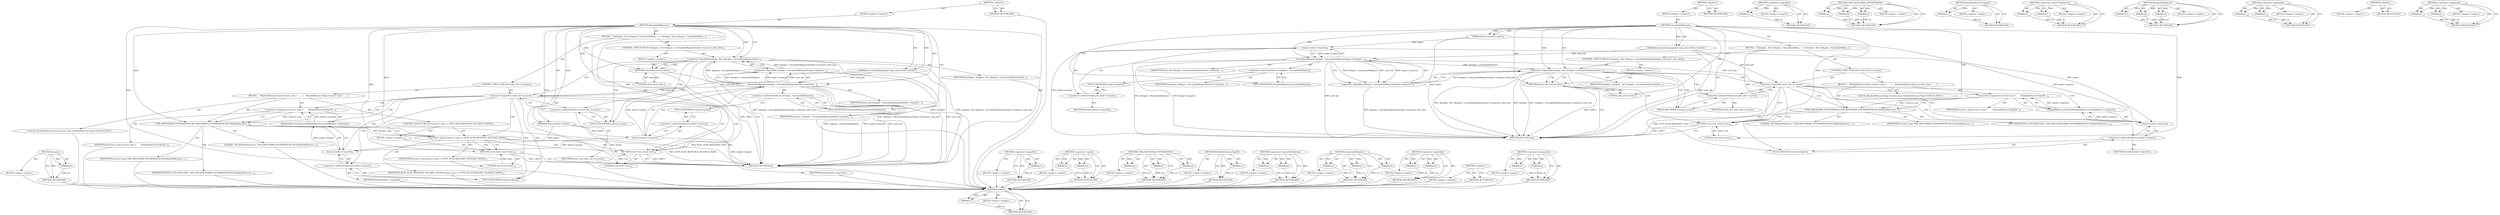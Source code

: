 digraph "&lt;operator&gt;.assignment" {
vulnerable_100 [label=<(METHOD,request)>];
vulnerable_101 [label=<(PARAM,p1)>];
vulnerable_102 [label=<(BLOCK,&lt;empty&gt;,&lt;empty&gt;)>];
vulnerable_103 [label=<(METHOD_RETURN,ANY)>];
vulnerable_6 [label=<(METHOD,&lt;global&gt;)<SUB>1</SUB>>];
vulnerable_7 [label=<(BLOCK,&lt;empty&gt;,&lt;empty&gt;)<SUB>1</SUB>>];
vulnerable_8 [label=<(METHOD,AcceptAuthRequest)<SUB>1</SUB>>];
vulnerable_9 [label=<(PARAM,ResourceLoader* loader)<SUB>2</SUB>>];
vulnerable_10 [label="<(PARAM,net::AuthChallengeInfo* auth_info)<SUB>3</SUB>>"];
vulnerable_11 [label=<(BLOCK,{
  if (delegate_ &amp;&amp; !delegate_-&gt;AcceptAuthRequ...,{
  if (delegate_ &amp;&amp; !delegate_-&gt;AcceptAuthRequ...)<SUB>3</SUB>>];
vulnerable_12 [label=<(CONTROL_STRUCTURE,IF,if (delegate_ &amp;&amp; !delegate_-&gt;AcceptAuthRequest(loader-&gt;request(), auth_info)))<SUB>4</SUB>>];
vulnerable_13 [label=<(&lt;operator&gt;.logicalAnd,delegate_ &amp;&amp; !delegate_-&gt;AcceptAuthRequest(load...)<SUB>4</SUB>>];
vulnerable_14 [label=<(IDENTIFIER,delegate_,delegate_ &amp;&amp; !delegate_-&gt;AcceptAuthRequest(load...)<SUB>4</SUB>>];
vulnerable_15 [label=<(&lt;operator&gt;.logicalNot,!delegate_-&gt;AcceptAuthRequest(loader-&gt;request()...)<SUB>4</SUB>>];
vulnerable_16 [label=<(AcceptAuthRequest,delegate_-&gt;AcceptAuthRequest(loader-&gt;request(),...)<SUB>4</SUB>>];
vulnerable_17 [label=<(&lt;operator&gt;.indirectFieldAccess,delegate_-&gt;AcceptAuthRequest)<SUB>4</SUB>>];
vulnerable_18 [label=<(IDENTIFIER,delegate_,delegate_-&gt;AcceptAuthRequest(loader-&gt;request(),...)<SUB>4</SUB>>];
vulnerable_19 [label=<(FIELD_IDENTIFIER,AcceptAuthRequest,AcceptAuthRequest)<SUB>4</SUB>>];
vulnerable_20 [label=<(request,loader-&gt;request())<SUB>4</SUB>>];
vulnerable_21 [label=<(&lt;operator&gt;.indirectFieldAccess,loader-&gt;request)<SUB>4</SUB>>];
vulnerable_22 [label=<(IDENTIFIER,loader,loader-&gt;request())<SUB>4</SUB>>];
vulnerable_23 [label=<(FIELD_IDENTIFIER,request,request)<SUB>4</SUB>>];
vulnerable_24 [label=<(IDENTIFIER,auth_info,delegate_-&gt;AcceptAuthRequest(loader-&gt;request(),...)<SUB>4</SUB>>];
vulnerable_25 [label=<(BLOCK,&lt;empty&gt;,&lt;empty&gt;)<SUB>5</SUB>>];
vulnerable_26 [label=<(RETURN,return false;,return false;)<SUB>5</SUB>>];
vulnerable_27 [label=<(LITERAL,false,return false;)<SUB>5</SUB>>];
vulnerable_28 [label=<(CONTROL_STRUCTURE,IF,if (!auth_info-&gt;is_proxy))<SUB>7</SUB>>];
vulnerable_29 [label=<(&lt;operator&gt;.logicalNot,!auth_info-&gt;is_proxy)<SUB>7</SUB>>];
vulnerable_30 [label=<(&lt;operator&gt;.indirectFieldAccess,auth_info-&gt;is_proxy)<SUB>7</SUB>>];
vulnerable_31 [label=<(IDENTIFIER,auth_info,!auth_info-&gt;is_proxy)<SUB>7</SUB>>];
vulnerable_32 [label=<(FIELD_IDENTIFIER,is_proxy,is_proxy)<SUB>7</SUB>>];
vulnerable_33 [label=<(BLOCK,{
    HttpAuthResourceType resource_type =
    ...,{
    HttpAuthResourceType resource_type =
    ...)<SUB>7</SUB>>];
vulnerable_34 [label="<(LOCAL,HttpAuthResourceType resource_type: HttpAuthResourceType)<SUB>8</SUB>>"];
vulnerable_35 [label=<(&lt;operator&gt;.assignment,resource_type =
        HttpAuthResourceTypeOf(...)<SUB>8</SUB>>];
vulnerable_36 [label=<(IDENTIFIER,resource_type,resource_type =
        HttpAuthResourceTypeOf(...)<SUB>8</SUB>>];
vulnerable_37 [label=<(HttpAuthResourceTypeOf,HttpAuthResourceTypeOf(loader-&gt;request()))<SUB>9</SUB>>];
vulnerable_38 [label=<(request,loader-&gt;request())<SUB>9</SUB>>];
vulnerable_39 [label=<(&lt;operator&gt;.indirectFieldAccess,loader-&gt;request)<SUB>9</SUB>>];
vulnerable_40 [label=<(IDENTIFIER,loader,loader-&gt;request())<SUB>9</SUB>>];
vulnerable_41 [label=<(FIELD_IDENTIFIER,request,request)<SUB>9</SUB>>];
vulnerable_42 [label=<(UMA_HISTOGRAM_ENUMERATION,UMA_HISTOGRAM_ENUMERATION(&quot;Net.HttpAuthResource...)<SUB>10</SUB>>];
vulnerable_43 [label=<(LITERAL,&quot;Net.HttpAuthResource&quot;,UMA_HISTOGRAM_ENUMERATION(&quot;Net.HttpAuthResource...)<SUB>10</SUB>>];
vulnerable_44 [label=<(IDENTIFIER,resource_type,UMA_HISTOGRAM_ENUMERATION(&quot;Net.HttpAuthResource...)<SUB>11</SUB>>];
vulnerable_45 [label=<(IDENTIFIER,HTTP_AUTH_RESOURCE_LAST,UMA_HISTOGRAM_ENUMERATION(&quot;Net.HttpAuthResource...)<SUB>12</SUB>>];
vulnerable_46 [label=<(CONTROL_STRUCTURE,IF,if (resource_type == HTTP_AUTH_RESOURCE_BLOCKED_CROSS))<SUB>14</SUB>>];
vulnerable_47 [label=<(&lt;operator&gt;.equals,resource_type == HTTP_AUTH_RESOURCE_BLOCKED_CROSS)<SUB>14</SUB>>];
vulnerable_48 [label=<(IDENTIFIER,resource_type,resource_type == HTTP_AUTH_RESOURCE_BLOCKED_CROSS)<SUB>14</SUB>>];
vulnerable_49 [label=<(IDENTIFIER,HTTP_AUTH_RESOURCE_BLOCKED_CROSS,resource_type == HTTP_AUTH_RESOURCE_BLOCKED_CROSS)<SUB>14</SUB>>];
vulnerable_50 [label=<(BLOCK,&lt;empty&gt;,&lt;empty&gt;)<SUB>15</SUB>>];
vulnerable_51 [label=<(RETURN,return false;,return false;)<SUB>15</SUB>>];
vulnerable_52 [label=<(LITERAL,false,return false;)<SUB>15</SUB>>];
vulnerable_53 [label=<(RETURN,return true;,return true;)<SUB>18</SUB>>];
vulnerable_54 [label=<(LITERAL,true,return true;)<SUB>18</SUB>>];
vulnerable_55 [label=<(METHOD_RETURN,bool)<SUB>1</SUB>>];
vulnerable_57 [label=<(METHOD_RETURN,ANY)<SUB>1</SUB>>];
vulnerable_85 [label=<(METHOD,&lt;operator&gt;.logicalNot)>];
vulnerable_86 [label=<(PARAM,p1)>];
vulnerable_87 [label=<(BLOCK,&lt;empty&gt;,&lt;empty&gt;)>];
vulnerable_88 [label=<(METHOD_RETURN,ANY)>];
vulnerable_119 [label=<(METHOD,&lt;operator&gt;.equals)>];
vulnerable_120 [label=<(PARAM,p1)>];
vulnerable_121 [label=<(PARAM,p2)>];
vulnerable_122 [label=<(BLOCK,&lt;empty&gt;,&lt;empty&gt;)>];
vulnerable_123 [label=<(METHOD_RETURN,ANY)>];
vulnerable_113 [label=<(METHOD,UMA_HISTOGRAM_ENUMERATION)>];
vulnerable_114 [label=<(PARAM,p1)>];
vulnerable_115 [label=<(PARAM,p2)>];
vulnerable_116 [label=<(PARAM,p3)>];
vulnerable_117 [label=<(BLOCK,&lt;empty&gt;,&lt;empty&gt;)>];
vulnerable_118 [label=<(METHOD_RETURN,ANY)>];
vulnerable_109 [label=<(METHOD,HttpAuthResourceTypeOf)>];
vulnerable_110 [label=<(PARAM,p1)>];
vulnerable_111 [label=<(BLOCK,&lt;empty&gt;,&lt;empty&gt;)>];
vulnerable_112 [label=<(METHOD_RETURN,ANY)>];
vulnerable_95 [label=<(METHOD,&lt;operator&gt;.indirectFieldAccess)>];
vulnerable_96 [label=<(PARAM,p1)>];
vulnerable_97 [label=<(PARAM,p2)>];
vulnerable_98 [label=<(BLOCK,&lt;empty&gt;,&lt;empty&gt;)>];
vulnerable_99 [label=<(METHOD_RETURN,ANY)>];
vulnerable_89 [label=<(METHOD,AcceptAuthRequest)>];
vulnerable_90 [label=<(PARAM,p1)>];
vulnerable_91 [label=<(PARAM,p2)>];
vulnerable_92 [label=<(PARAM,p3)>];
vulnerable_93 [label=<(BLOCK,&lt;empty&gt;,&lt;empty&gt;)>];
vulnerable_94 [label=<(METHOD_RETURN,ANY)>];
vulnerable_80 [label=<(METHOD,&lt;operator&gt;.logicalAnd)>];
vulnerable_81 [label=<(PARAM,p1)>];
vulnerable_82 [label=<(PARAM,p2)>];
vulnerable_83 [label=<(BLOCK,&lt;empty&gt;,&lt;empty&gt;)>];
vulnerable_84 [label=<(METHOD_RETURN,ANY)>];
vulnerable_74 [label=<(METHOD,&lt;global&gt;)<SUB>1</SUB>>];
vulnerable_75 [label=<(BLOCK,&lt;empty&gt;,&lt;empty&gt;)>];
vulnerable_76 [label=<(METHOD_RETURN,ANY)>];
vulnerable_104 [label=<(METHOD,&lt;operator&gt;.assignment)>];
vulnerable_105 [label=<(PARAM,p1)>];
vulnerable_106 [label=<(PARAM,p2)>];
vulnerable_107 [label=<(BLOCK,&lt;empty&gt;,&lt;empty&gt;)>];
vulnerable_108 [label=<(METHOD_RETURN,ANY)>];
fixed_93 [label=<(METHOD,request)>];
fixed_94 [label=<(PARAM,p1)>];
fixed_95 [label=<(BLOCK,&lt;empty&gt;,&lt;empty&gt;)>];
fixed_96 [label=<(METHOD_RETURN,ANY)>];
fixed_6 [label=<(METHOD,&lt;global&gt;)<SUB>1</SUB>>];
fixed_7 [label=<(BLOCK,&lt;empty&gt;,&lt;empty&gt;)<SUB>1</SUB>>];
fixed_8 [label=<(METHOD,AcceptAuthRequest)<SUB>1</SUB>>];
fixed_9 [label=<(PARAM,ResourceLoader* loader)<SUB>2</SUB>>];
fixed_10 [label="<(PARAM,net::AuthChallengeInfo* auth_info)<SUB>3</SUB>>"];
fixed_11 [label=<(BLOCK,{
  if (delegate_ &amp;&amp; !delegate_-&gt;AcceptAuthRequ...,{
  if (delegate_ &amp;&amp; !delegate_-&gt;AcceptAuthRequ...)<SUB>3</SUB>>];
fixed_12 [label=<(CONTROL_STRUCTURE,IF,if (delegate_ &amp;&amp; !delegate_-&gt;AcceptAuthRequest(loader-&gt;request(), auth_info)))<SUB>4</SUB>>];
fixed_13 [label=<(&lt;operator&gt;.logicalAnd,delegate_ &amp;&amp; !delegate_-&gt;AcceptAuthRequest(load...)<SUB>4</SUB>>];
fixed_14 [label=<(IDENTIFIER,delegate_,delegate_ &amp;&amp; !delegate_-&gt;AcceptAuthRequest(load...)<SUB>4</SUB>>];
fixed_15 [label=<(&lt;operator&gt;.logicalNot,!delegate_-&gt;AcceptAuthRequest(loader-&gt;request()...)<SUB>4</SUB>>];
fixed_16 [label=<(AcceptAuthRequest,delegate_-&gt;AcceptAuthRequest(loader-&gt;request(),...)<SUB>4</SUB>>];
fixed_17 [label=<(&lt;operator&gt;.indirectFieldAccess,delegate_-&gt;AcceptAuthRequest)<SUB>4</SUB>>];
fixed_18 [label=<(IDENTIFIER,delegate_,delegate_-&gt;AcceptAuthRequest(loader-&gt;request(),...)<SUB>4</SUB>>];
fixed_19 [label=<(FIELD_IDENTIFIER,AcceptAuthRequest,AcceptAuthRequest)<SUB>4</SUB>>];
fixed_20 [label=<(request,loader-&gt;request())<SUB>4</SUB>>];
fixed_21 [label=<(&lt;operator&gt;.indirectFieldAccess,loader-&gt;request)<SUB>4</SUB>>];
fixed_22 [label=<(IDENTIFIER,loader,loader-&gt;request())<SUB>4</SUB>>];
fixed_23 [label=<(FIELD_IDENTIFIER,request,request)<SUB>4</SUB>>];
fixed_24 [label=<(IDENTIFIER,auth_info,delegate_-&gt;AcceptAuthRequest(loader-&gt;request(),...)<SUB>4</SUB>>];
fixed_25 [label=<(BLOCK,&lt;empty&gt;,&lt;empty&gt;)<SUB>5</SUB>>];
fixed_26 [label=<(RETURN,return false;,return false;)<SUB>5</SUB>>];
fixed_27 [label=<(LITERAL,false,return false;)<SUB>5</SUB>>];
fixed_28 [label=<(CONTROL_STRUCTURE,IF,if (!auth_info-&gt;is_proxy))<SUB>7</SUB>>];
fixed_29 [label=<(&lt;operator&gt;.logicalNot,!auth_info-&gt;is_proxy)<SUB>7</SUB>>];
fixed_30 [label=<(&lt;operator&gt;.indirectFieldAccess,auth_info-&gt;is_proxy)<SUB>7</SUB>>];
fixed_31 [label=<(IDENTIFIER,auth_info,!auth_info-&gt;is_proxy)<SUB>7</SUB>>];
fixed_32 [label=<(FIELD_IDENTIFIER,is_proxy,is_proxy)<SUB>7</SUB>>];
fixed_33 [label=<(BLOCK,{
    HttpAuthResourceType resource_type =
    ...,{
    HttpAuthResourceType resource_type =
    ...)<SUB>7</SUB>>];
fixed_34 [label="<(LOCAL,HttpAuthResourceType resource_type: HttpAuthResourceType)<SUB>8</SUB>>"];
fixed_35 [label=<(&lt;operator&gt;.assignment,resource_type =
        HttpAuthResourceTypeOf(...)<SUB>8</SUB>>];
fixed_36 [label=<(IDENTIFIER,resource_type,resource_type =
        HttpAuthResourceTypeOf(...)<SUB>8</SUB>>];
fixed_37 [label=<(HttpAuthResourceTypeOf,HttpAuthResourceTypeOf(loader-&gt;request()))<SUB>9</SUB>>];
fixed_38 [label=<(request,loader-&gt;request())<SUB>9</SUB>>];
fixed_39 [label=<(&lt;operator&gt;.indirectFieldAccess,loader-&gt;request)<SUB>9</SUB>>];
fixed_40 [label=<(IDENTIFIER,loader,loader-&gt;request())<SUB>9</SUB>>];
fixed_41 [label=<(FIELD_IDENTIFIER,request,request)<SUB>9</SUB>>];
fixed_42 [label=<(UMA_HISTOGRAM_ENUMERATION,UMA_HISTOGRAM_ENUMERATION(&quot;Net.HttpAuthResource...)<SUB>10</SUB>>];
fixed_43 [label=<(LITERAL,&quot;Net.HttpAuthResource&quot;,UMA_HISTOGRAM_ENUMERATION(&quot;Net.HttpAuthResource...)<SUB>10</SUB>>];
fixed_44 [label=<(IDENTIFIER,resource_type,UMA_HISTOGRAM_ENUMERATION(&quot;Net.HttpAuthResource...)<SUB>11</SUB>>];
fixed_45 [label=<(IDENTIFIER,HTTP_AUTH_RESOURCE_LAST,UMA_HISTOGRAM_ENUMERATION(&quot;Net.HttpAuthResource...)<SUB>12</SUB>>];
fixed_46 [label=<(RETURN,return true;,return true;)<SUB>19</SUB>>];
fixed_47 [label=<(LITERAL,true,return true;)<SUB>19</SUB>>];
fixed_48 [label=<(METHOD_RETURN,bool)<SUB>1</SUB>>];
fixed_50 [label=<(METHOD_RETURN,ANY)<SUB>1</SUB>>];
fixed_78 [label=<(METHOD,&lt;operator&gt;.logicalNot)>];
fixed_79 [label=<(PARAM,p1)>];
fixed_80 [label=<(BLOCK,&lt;empty&gt;,&lt;empty&gt;)>];
fixed_81 [label=<(METHOD_RETURN,ANY)>];
fixed_106 [label=<(METHOD,UMA_HISTOGRAM_ENUMERATION)>];
fixed_107 [label=<(PARAM,p1)>];
fixed_108 [label=<(PARAM,p2)>];
fixed_109 [label=<(PARAM,p3)>];
fixed_110 [label=<(BLOCK,&lt;empty&gt;,&lt;empty&gt;)>];
fixed_111 [label=<(METHOD_RETURN,ANY)>];
fixed_102 [label=<(METHOD,HttpAuthResourceTypeOf)>];
fixed_103 [label=<(PARAM,p1)>];
fixed_104 [label=<(BLOCK,&lt;empty&gt;,&lt;empty&gt;)>];
fixed_105 [label=<(METHOD_RETURN,ANY)>];
fixed_88 [label=<(METHOD,&lt;operator&gt;.indirectFieldAccess)>];
fixed_89 [label=<(PARAM,p1)>];
fixed_90 [label=<(PARAM,p2)>];
fixed_91 [label=<(BLOCK,&lt;empty&gt;,&lt;empty&gt;)>];
fixed_92 [label=<(METHOD_RETURN,ANY)>];
fixed_82 [label=<(METHOD,AcceptAuthRequest)>];
fixed_83 [label=<(PARAM,p1)>];
fixed_84 [label=<(PARAM,p2)>];
fixed_85 [label=<(PARAM,p3)>];
fixed_86 [label=<(BLOCK,&lt;empty&gt;,&lt;empty&gt;)>];
fixed_87 [label=<(METHOD_RETURN,ANY)>];
fixed_73 [label=<(METHOD,&lt;operator&gt;.logicalAnd)>];
fixed_74 [label=<(PARAM,p1)>];
fixed_75 [label=<(PARAM,p2)>];
fixed_76 [label=<(BLOCK,&lt;empty&gt;,&lt;empty&gt;)>];
fixed_77 [label=<(METHOD_RETURN,ANY)>];
fixed_67 [label=<(METHOD,&lt;global&gt;)<SUB>1</SUB>>];
fixed_68 [label=<(BLOCK,&lt;empty&gt;,&lt;empty&gt;)>];
fixed_69 [label=<(METHOD_RETURN,ANY)>];
fixed_97 [label=<(METHOD,&lt;operator&gt;.assignment)>];
fixed_98 [label=<(PARAM,p1)>];
fixed_99 [label=<(PARAM,p2)>];
fixed_100 [label=<(BLOCK,&lt;empty&gt;,&lt;empty&gt;)>];
fixed_101 [label=<(METHOD_RETURN,ANY)>];
vulnerable_100 -> vulnerable_101  [key=0, label="AST: "];
vulnerable_100 -> vulnerable_101  [key=1, label="DDG: "];
vulnerable_100 -> vulnerable_102  [key=0, label="AST: "];
vulnerable_100 -> vulnerable_103  [key=0, label="AST: "];
vulnerable_100 -> vulnerable_103  [key=1, label="CFG: "];
vulnerable_101 -> vulnerable_103  [key=0, label="DDG: p1"];
vulnerable_102 -> fixed_93  [key=0];
vulnerable_103 -> fixed_93  [key=0];
vulnerable_6 -> vulnerable_7  [key=0, label="AST: "];
vulnerable_6 -> vulnerable_57  [key=0, label="AST: "];
vulnerable_6 -> vulnerable_57  [key=1, label="CFG: "];
vulnerable_7 -> vulnerable_8  [key=0, label="AST: "];
vulnerable_8 -> vulnerable_9  [key=0, label="AST: "];
vulnerable_8 -> vulnerable_9  [key=1, label="DDG: "];
vulnerable_8 -> vulnerable_10  [key=0, label="AST: "];
vulnerable_8 -> vulnerable_10  [key=1, label="DDG: "];
vulnerable_8 -> vulnerable_11  [key=0, label="AST: "];
vulnerable_8 -> vulnerable_55  [key=0, label="AST: "];
vulnerable_8 -> vulnerable_13  [key=0, label="CFG: "];
vulnerable_8 -> vulnerable_13  [key=1, label="DDG: "];
vulnerable_8 -> vulnerable_19  [key=0, label="CFG: "];
vulnerable_8 -> vulnerable_53  [key=0, label="DDG: "];
vulnerable_8 -> vulnerable_54  [key=0, label="DDG: "];
vulnerable_8 -> vulnerable_26  [key=0, label="DDG: "];
vulnerable_8 -> vulnerable_27  [key=0, label="DDG: "];
vulnerable_8 -> vulnerable_42  [key=0, label="DDG: "];
vulnerable_8 -> vulnerable_16  [key=0, label="DDG: "];
vulnerable_8 -> vulnerable_47  [key=0, label="DDG: "];
vulnerable_8 -> vulnerable_51  [key=0, label="DDG: "];
vulnerable_8 -> vulnerable_52  [key=0, label="DDG: "];
vulnerable_9 -> vulnerable_55  [key=0, label="DDG: loader"];
vulnerable_9 -> vulnerable_20  [key=0, label="DDG: loader"];
vulnerable_9 -> vulnerable_38  [key=0, label="DDG: loader"];
vulnerable_10 -> vulnerable_55  [key=0, label="DDG: auth_info"];
vulnerable_10 -> vulnerable_29  [key=0, label="DDG: auth_info"];
vulnerable_10 -> vulnerable_16  [key=0, label="DDG: auth_info"];
vulnerable_11 -> vulnerable_12  [key=0, label="AST: "];
vulnerable_11 -> vulnerable_28  [key=0, label="AST: "];
vulnerable_11 -> vulnerable_53  [key=0, label="AST: "];
vulnerable_12 -> vulnerable_13  [key=0, label="AST: "];
vulnerable_12 -> vulnerable_25  [key=0, label="AST: "];
vulnerable_13 -> vulnerable_14  [key=0, label="AST: "];
vulnerable_13 -> vulnerable_15  [key=0, label="AST: "];
vulnerable_13 -> vulnerable_26  [key=0, label="CFG: "];
vulnerable_13 -> vulnerable_26  [key=1, label="CDG: "];
vulnerable_13 -> vulnerable_32  [key=0, label="CFG: "];
vulnerable_13 -> vulnerable_32  [key=1, label="CDG: "];
vulnerable_13 -> vulnerable_55  [key=0, label="DDG: delegate_"];
vulnerable_13 -> vulnerable_55  [key=1, label="DDG: !delegate_-&gt;AcceptAuthRequest(loader-&gt;request(), auth_info)"];
vulnerable_13 -> vulnerable_55  [key=2, label="DDG: delegate_ &amp;&amp; !delegate_-&gt;AcceptAuthRequest(loader-&gt;request(), auth_info)"];
vulnerable_13 -> vulnerable_30  [key=0, label="CDG: "];
vulnerable_13 -> vulnerable_29  [key=0, label="CDG: "];
vulnerable_14 -> fixed_93  [key=0];
vulnerable_15 -> vulnerable_16  [key=0, label="AST: "];
vulnerable_15 -> vulnerable_13  [key=0, label="CFG: "];
vulnerable_15 -> vulnerable_13  [key=1, label="DDG: delegate_-&gt;AcceptAuthRequest(loader-&gt;request(), auth_info)"];
vulnerable_15 -> vulnerable_55  [key=0, label="DDG: delegate_-&gt;AcceptAuthRequest(loader-&gt;request(), auth_info)"];
vulnerable_16 -> vulnerable_17  [key=0, label="AST: "];
vulnerable_16 -> vulnerable_20  [key=0, label="AST: "];
vulnerable_16 -> vulnerable_24  [key=0, label="AST: "];
vulnerable_16 -> vulnerable_15  [key=0, label="CFG: "];
vulnerable_16 -> vulnerable_15  [key=1, label="DDG: delegate_-&gt;AcceptAuthRequest"];
vulnerable_16 -> vulnerable_15  [key=2, label="DDG: loader-&gt;request()"];
vulnerable_16 -> vulnerable_15  [key=3, label="DDG: auth_info"];
vulnerable_16 -> vulnerable_55  [key=0, label="DDG: delegate_-&gt;AcceptAuthRequest"];
vulnerable_16 -> vulnerable_55  [key=1, label="DDG: loader-&gt;request()"];
vulnerable_16 -> vulnerable_55  [key=2, label="DDG: auth_info"];
vulnerable_16 -> vulnerable_13  [key=0, label="DDG: delegate_-&gt;AcceptAuthRequest"];
vulnerable_16 -> vulnerable_29  [key=0, label="DDG: auth_info"];
vulnerable_17 -> vulnerable_18  [key=0, label="AST: "];
vulnerable_17 -> vulnerable_19  [key=0, label="AST: "];
vulnerable_17 -> vulnerable_23  [key=0, label="CFG: "];
vulnerable_18 -> fixed_93  [key=0];
vulnerable_19 -> vulnerable_17  [key=0, label="CFG: "];
vulnerable_20 -> vulnerable_21  [key=0, label="AST: "];
vulnerable_20 -> vulnerable_16  [key=0, label="CFG: "];
vulnerable_20 -> vulnerable_16  [key=1, label="DDG: loader-&gt;request"];
vulnerable_20 -> vulnerable_55  [key=0, label="DDG: loader-&gt;request"];
vulnerable_20 -> vulnerable_38  [key=0, label="DDG: loader-&gt;request"];
vulnerable_21 -> vulnerable_22  [key=0, label="AST: "];
vulnerable_21 -> vulnerable_23  [key=0, label="AST: "];
vulnerable_21 -> vulnerable_20  [key=0, label="CFG: "];
vulnerable_22 -> fixed_93  [key=0];
vulnerable_23 -> vulnerable_21  [key=0, label="CFG: "];
vulnerable_24 -> fixed_93  [key=0];
vulnerable_25 -> vulnerable_26  [key=0, label="AST: "];
vulnerable_26 -> vulnerable_27  [key=0, label="AST: "];
vulnerable_26 -> vulnerable_55  [key=0, label="CFG: "];
vulnerable_26 -> vulnerable_55  [key=1, label="DDG: &lt;RET&gt;"];
vulnerable_27 -> vulnerable_26  [key=0, label="DDG: false"];
vulnerable_28 -> vulnerable_29  [key=0, label="AST: "];
vulnerable_28 -> vulnerable_33  [key=0, label="AST: "];
vulnerable_29 -> vulnerable_30  [key=0, label="AST: "];
vulnerable_29 -> vulnerable_41  [key=0, label="CFG: "];
vulnerable_29 -> vulnerable_41  [key=1, label="CDG: "];
vulnerable_29 -> vulnerable_53  [key=0, label="CFG: "];
vulnerable_29 -> vulnerable_53  [key=1, label="CDG: "];
vulnerable_29 -> vulnerable_47  [key=0, label="CDG: "];
vulnerable_29 -> vulnerable_42  [key=0, label="CDG: "];
vulnerable_29 -> vulnerable_37  [key=0, label="CDG: "];
vulnerable_29 -> vulnerable_38  [key=0, label="CDG: "];
vulnerable_29 -> vulnerable_35  [key=0, label="CDG: "];
vulnerable_29 -> vulnerable_39  [key=0, label="CDG: "];
vulnerable_30 -> vulnerable_31  [key=0, label="AST: "];
vulnerable_30 -> vulnerable_32  [key=0, label="AST: "];
vulnerable_30 -> vulnerable_29  [key=0, label="CFG: "];
vulnerable_31 -> fixed_93  [key=0];
vulnerable_32 -> vulnerable_30  [key=0, label="CFG: "];
vulnerable_33 -> vulnerable_34  [key=0, label="AST: "];
vulnerable_33 -> vulnerable_35  [key=0, label="AST: "];
vulnerable_33 -> vulnerable_42  [key=0, label="AST: "];
vulnerable_33 -> vulnerable_46  [key=0, label="AST: "];
vulnerable_34 -> fixed_93  [key=0];
vulnerable_35 -> vulnerable_36  [key=0, label="AST: "];
vulnerable_35 -> vulnerable_37  [key=0, label="AST: "];
vulnerable_35 -> vulnerable_42  [key=0, label="CFG: "];
vulnerable_35 -> vulnerable_42  [key=1, label="DDG: resource_type"];
vulnerable_36 -> fixed_93  [key=0];
vulnerable_37 -> vulnerable_38  [key=0, label="AST: "];
vulnerable_37 -> vulnerable_35  [key=0, label="CFG: "];
vulnerable_37 -> vulnerable_35  [key=1, label="DDG: loader-&gt;request()"];
vulnerable_38 -> vulnerable_39  [key=0, label="AST: "];
vulnerable_38 -> vulnerable_37  [key=0, label="CFG: "];
vulnerable_38 -> vulnerable_37  [key=1, label="DDG: loader-&gt;request"];
vulnerable_39 -> vulnerable_40  [key=0, label="AST: "];
vulnerable_39 -> vulnerable_41  [key=0, label="AST: "];
vulnerable_39 -> vulnerable_38  [key=0, label="CFG: "];
vulnerable_40 -> fixed_93  [key=0];
vulnerable_41 -> vulnerable_39  [key=0, label="CFG: "];
vulnerable_42 -> vulnerable_43  [key=0, label="AST: "];
vulnerable_42 -> vulnerable_44  [key=0, label="AST: "];
vulnerable_42 -> vulnerable_45  [key=0, label="AST: "];
vulnerable_42 -> vulnerable_47  [key=0, label="CFG: "];
vulnerable_42 -> vulnerable_47  [key=1, label="DDG: resource_type"];
vulnerable_42 -> vulnerable_55  [key=0, label="DDG: HTTP_AUTH_RESOURCE_LAST"];
vulnerable_43 -> fixed_93  [key=0];
vulnerable_44 -> fixed_93  [key=0];
vulnerable_45 -> fixed_93  [key=0];
vulnerable_46 -> vulnerable_47  [key=0, label="AST: "];
vulnerable_46 -> vulnerable_50  [key=0, label="AST: "];
vulnerable_47 -> vulnerable_48  [key=0, label="AST: "];
vulnerable_47 -> vulnerable_49  [key=0, label="AST: "];
vulnerable_47 -> vulnerable_51  [key=0, label="CFG: "];
vulnerable_47 -> vulnerable_51  [key=1, label="CDG: "];
vulnerable_47 -> vulnerable_53  [key=0, label="CFG: "];
vulnerable_47 -> vulnerable_53  [key=1, label="CDG: "];
vulnerable_47 -> vulnerable_55  [key=0, label="DDG: HTTP_AUTH_RESOURCE_BLOCKED_CROSS"];
vulnerable_48 -> fixed_93  [key=0];
vulnerable_49 -> fixed_93  [key=0];
vulnerable_50 -> vulnerable_51  [key=0, label="AST: "];
vulnerable_51 -> vulnerable_52  [key=0, label="AST: "];
vulnerable_51 -> vulnerable_55  [key=0, label="CFG: "];
vulnerable_51 -> vulnerable_55  [key=1, label="DDG: &lt;RET&gt;"];
vulnerable_52 -> vulnerable_51  [key=0, label="DDG: false"];
vulnerable_53 -> vulnerable_54  [key=0, label="AST: "];
vulnerable_53 -> vulnerable_55  [key=0, label="CFG: "];
vulnerable_53 -> vulnerable_55  [key=1, label="DDG: &lt;RET&gt;"];
vulnerable_54 -> vulnerable_53  [key=0, label="DDG: true"];
vulnerable_55 -> fixed_93  [key=0];
vulnerable_57 -> fixed_93  [key=0];
vulnerable_85 -> vulnerable_86  [key=0, label="AST: "];
vulnerable_85 -> vulnerable_86  [key=1, label="DDG: "];
vulnerable_85 -> vulnerable_87  [key=0, label="AST: "];
vulnerable_85 -> vulnerable_88  [key=0, label="AST: "];
vulnerable_85 -> vulnerable_88  [key=1, label="CFG: "];
vulnerable_86 -> vulnerable_88  [key=0, label="DDG: p1"];
vulnerable_87 -> fixed_93  [key=0];
vulnerable_88 -> fixed_93  [key=0];
vulnerable_119 -> vulnerable_120  [key=0, label="AST: "];
vulnerable_119 -> vulnerable_120  [key=1, label="DDG: "];
vulnerable_119 -> vulnerable_122  [key=0, label="AST: "];
vulnerable_119 -> vulnerable_121  [key=0, label="AST: "];
vulnerable_119 -> vulnerable_121  [key=1, label="DDG: "];
vulnerable_119 -> vulnerable_123  [key=0, label="AST: "];
vulnerable_119 -> vulnerable_123  [key=1, label="CFG: "];
vulnerable_120 -> vulnerable_123  [key=0, label="DDG: p1"];
vulnerable_121 -> vulnerable_123  [key=0, label="DDG: p2"];
vulnerable_122 -> fixed_93  [key=0];
vulnerable_123 -> fixed_93  [key=0];
vulnerable_113 -> vulnerable_114  [key=0, label="AST: "];
vulnerable_113 -> vulnerable_114  [key=1, label="DDG: "];
vulnerable_113 -> vulnerable_117  [key=0, label="AST: "];
vulnerable_113 -> vulnerable_115  [key=0, label="AST: "];
vulnerable_113 -> vulnerable_115  [key=1, label="DDG: "];
vulnerable_113 -> vulnerable_118  [key=0, label="AST: "];
vulnerable_113 -> vulnerable_118  [key=1, label="CFG: "];
vulnerable_113 -> vulnerable_116  [key=0, label="AST: "];
vulnerable_113 -> vulnerable_116  [key=1, label="DDG: "];
vulnerable_114 -> vulnerable_118  [key=0, label="DDG: p1"];
vulnerable_115 -> vulnerable_118  [key=0, label="DDG: p2"];
vulnerable_116 -> vulnerable_118  [key=0, label="DDG: p3"];
vulnerable_117 -> fixed_93  [key=0];
vulnerable_118 -> fixed_93  [key=0];
vulnerable_109 -> vulnerable_110  [key=0, label="AST: "];
vulnerable_109 -> vulnerable_110  [key=1, label="DDG: "];
vulnerable_109 -> vulnerable_111  [key=0, label="AST: "];
vulnerable_109 -> vulnerable_112  [key=0, label="AST: "];
vulnerable_109 -> vulnerable_112  [key=1, label="CFG: "];
vulnerable_110 -> vulnerable_112  [key=0, label="DDG: p1"];
vulnerable_111 -> fixed_93  [key=0];
vulnerable_112 -> fixed_93  [key=0];
vulnerable_95 -> vulnerable_96  [key=0, label="AST: "];
vulnerable_95 -> vulnerable_96  [key=1, label="DDG: "];
vulnerable_95 -> vulnerable_98  [key=0, label="AST: "];
vulnerable_95 -> vulnerable_97  [key=0, label="AST: "];
vulnerable_95 -> vulnerable_97  [key=1, label="DDG: "];
vulnerable_95 -> vulnerable_99  [key=0, label="AST: "];
vulnerable_95 -> vulnerable_99  [key=1, label="CFG: "];
vulnerable_96 -> vulnerable_99  [key=0, label="DDG: p1"];
vulnerable_97 -> vulnerable_99  [key=0, label="DDG: p2"];
vulnerable_98 -> fixed_93  [key=0];
vulnerable_99 -> fixed_93  [key=0];
vulnerable_89 -> vulnerable_90  [key=0, label="AST: "];
vulnerable_89 -> vulnerable_90  [key=1, label="DDG: "];
vulnerable_89 -> vulnerable_93  [key=0, label="AST: "];
vulnerable_89 -> vulnerable_91  [key=0, label="AST: "];
vulnerable_89 -> vulnerable_91  [key=1, label="DDG: "];
vulnerable_89 -> vulnerable_94  [key=0, label="AST: "];
vulnerable_89 -> vulnerable_94  [key=1, label="CFG: "];
vulnerable_89 -> vulnerable_92  [key=0, label="AST: "];
vulnerable_89 -> vulnerable_92  [key=1, label="DDG: "];
vulnerable_90 -> vulnerable_94  [key=0, label="DDG: p1"];
vulnerable_91 -> vulnerable_94  [key=0, label="DDG: p2"];
vulnerable_92 -> vulnerable_94  [key=0, label="DDG: p3"];
vulnerable_93 -> fixed_93  [key=0];
vulnerable_94 -> fixed_93  [key=0];
vulnerable_80 -> vulnerable_81  [key=0, label="AST: "];
vulnerable_80 -> vulnerable_81  [key=1, label="DDG: "];
vulnerable_80 -> vulnerable_83  [key=0, label="AST: "];
vulnerable_80 -> vulnerable_82  [key=0, label="AST: "];
vulnerable_80 -> vulnerable_82  [key=1, label="DDG: "];
vulnerable_80 -> vulnerable_84  [key=0, label="AST: "];
vulnerable_80 -> vulnerable_84  [key=1, label="CFG: "];
vulnerable_81 -> vulnerable_84  [key=0, label="DDG: p1"];
vulnerable_82 -> vulnerable_84  [key=0, label="DDG: p2"];
vulnerable_83 -> fixed_93  [key=0];
vulnerable_84 -> fixed_93  [key=0];
vulnerable_74 -> vulnerable_75  [key=0, label="AST: "];
vulnerable_74 -> vulnerable_76  [key=0, label="AST: "];
vulnerable_74 -> vulnerable_76  [key=1, label="CFG: "];
vulnerable_75 -> fixed_93  [key=0];
vulnerable_76 -> fixed_93  [key=0];
vulnerable_104 -> vulnerable_105  [key=0, label="AST: "];
vulnerable_104 -> vulnerable_105  [key=1, label="DDG: "];
vulnerable_104 -> vulnerable_107  [key=0, label="AST: "];
vulnerable_104 -> vulnerable_106  [key=0, label="AST: "];
vulnerable_104 -> vulnerable_106  [key=1, label="DDG: "];
vulnerable_104 -> vulnerable_108  [key=0, label="AST: "];
vulnerable_104 -> vulnerable_108  [key=1, label="CFG: "];
vulnerable_105 -> vulnerable_108  [key=0, label="DDG: p1"];
vulnerable_106 -> vulnerable_108  [key=0, label="DDG: p2"];
vulnerable_107 -> fixed_93  [key=0];
vulnerable_108 -> fixed_93  [key=0];
fixed_93 -> fixed_94  [key=0, label="AST: "];
fixed_93 -> fixed_94  [key=1, label="DDG: "];
fixed_93 -> fixed_95  [key=0, label="AST: "];
fixed_93 -> fixed_96  [key=0, label="AST: "];
fixed_93 -> fixed_96  [key=1, label="CFG: "];
fixed_94 -> fixed_96  [key=0, label="DDG: p1"];
fixed_6 -> fixed_7  [key=0, label="AST: "];
fixed_6 -> fixed_50  [key=0, label="AST: "];
fixed_6 -> fixed_50  [key=1, label="CFG: "];
fixed_7 -> fixed_8  [key=0, label="AST: "];
fixed_8 -> fixed_9  [key=0, label="AST: "];
fixed_8 -> fixed_9  [key=1, label="DDG: "];
fixed_8 -> fixed_10  [key=0, label="AST: "];
fixed_8 -> fixed_10  [key=1, label="DDG: "];
fixed_8 -> fixed_11  [key=0, label="AST: "];
fixed_8 -> fixed_48  [key=0, label="AST: "];
fixed_8 -> fixed_13  [key=0, label="CFG: "];
fixed_8 -> fixed_13  [key=1, label="DDG: "];
fixed_8 -> fixed_19  [key=0, label="CFG: "];
fixed_8 -> fixed_46  [key=0, label="DDG: "];
fixed_8 -> fixed_47  [key=0, label="DDG: "];
fixed_8 -> fixed_26  [key=0, label="DDG: "];
fixed_8 -> fixed_27  [key=0, label="DDG: "];
fixed_8 -> fixed_42  [key=0, label="DDG: "];
fixed_8 -> fixed_16  [key=0, label="DDG: "];
fixed_9 -> fixed_48  [key=0, label="DDG: loader"];
fixed_9 -> fixed_20  [key=0, label="DDG: loader"];
fixed_9 -> fixed_38  [key=0, label="DDG: loader"];
fixed_10 -> fixed_48  [key=0, label="DDG: auth_info"];
fixed_10 -> fixed_29  [key=0, label="DDG: auth_info"];
fixed_10 -> fixed_16  [key=0, label="DDG: auth_info"];
fixed_11 -> fixed_12  [key=0, label="AST: "];
fixed_11 -> fixed_28  [key=0, label="AST: "];
fixed_11 -> fixed_46  [key=0, label="AST: "];
fixed_12 -> fixed_13  [key=0, label="AST: "];
fixed_12 -> fixed_25  [key=0, label="AST: "];
fixed_13 -> fixed_14  [key=0, label="AST: "];
fixed_13 -> fixed_15  [key=0, label="AST: "];
fixed_13 -> fixed_26  [key=0, label="CFG: "];
fixed_13 -> fixed_26  [key=1, label="CDG: "];
fixed_13 -> fixed_32  [key=0, label="CFG: "];
fixed_13 -> fixed_32  [key=1, label="CDG: "];
fixed_13 -> fixed_48  [key=0, label="DDG: delegate_"];
fixed_13 -> fixed_48  [key=1, label="DDG: !delegate_-&gt;AcceptAuthRequest(loader-&gt;request(), auth_info)"];
fixed_13 -> fixed_48  [key=2, label="DDG: delegate_ &amp;&amp; !delegate_-&gt;AcceptAuthRequest(loader-&gt;request(), auth_info)"];
fixed_13 -> fixed_30  [key=0, label="CDG: "];
fixed_13 -> fixed_46  [key=0, label="CDG: "];
fixed_13 -> fixed_29  [key=0, label="CDG: "];
fixed_15 -> fixed_16  [key=0, label="AST: "];
fixed_15 -> fixed_13  [key=0, label="CFG: "];
fixed_15 -> fixed_13  [key=1, label="DDG: delegate_-&gt;AcceptAuthRequest(loader-&gt;request(), auth_info)"];
fixed_15 -> fixed_48  [key=0, label="DDG: delegate_-&gt;AcceptAuthRequest(loader-&gt;request(), auth_info)"];
fixed_16 -> fixed_17  [key=0, label="AST: "];
fixed_16 -> fixed_20  [key=0, label="AST: "];
fixed_16 -> fixed_24  [key=0, label="AST: "];
fixed_16 -> fixed_15  [key=0, label="CFG: "];
fixed_16 -> fixed_15  [key=1, label="DDG: delegate_-&gt;AcceptAuthRequest"];
fixed_16 -> fixed_15  [key=2, label="DDG: loader-&gt;request()"];
fixed_16 -> fixed_15  [key=3, label="DDG: auth_info"];
fixed_16 -> fixed_48  [key=0, label="DDG: delegate_-&gt;AcceptAuthRequest"];
fixed_16 -> fixed_48  [key=1, label="DDG: loader-&gt;request()"];
fixed_16 -> fixed_48  [key=2, label="DDG: auth_info"];
fixed_16 -> fixed_13  [key=0, label="DDG: delegate_-&gt;AcceptAuthRequest"];
fixed_16 -> fixed_29  [key=0, label="DDG: auth_info"];
fixed_17 -> fixed_18  [key=0, label="AST: "];
fixed_17 -> fixed_19  [key=0, label="AST: "];
fixed_17 -> fixed_23  [key=0, label="CFG: "];
fixed_19 -> fixed_17  [key=0, label="CFG: "];
fixed_20 -> fixed_21  [key=0, label="AST: "];
fixed_20 -> fixed_16  [key=0, label="CFG: "];
fixed_20 -> fixed_16  [key=1, label="DDG: loader-&gt;request"];
fixed_20 -> fixed_48  [key=0, label="DDG: loader-&gt;request"];
fixed_20 -> fixed_38  [key=0, label="DDG: loader-&gt;request"];
fixed_21 -> fixed_22  [key=0, label="AST: "];
fixed_21 -> fixed_23  [key=0, label="AST: "];
fixed_21 -> fixed_20  [key=0, label="CFG: "];
fixed_23 -> fixed_21  [key=0, label="CFG: "];
fixed_25 -> fixed_26  [key=0, label="AST: "];
fixed_26 -> fixed_27  [key=0, label="AST: "];
fixed_26 -> fixed_48  [key=0, label="CFG: "];
fixed_26 -> fixed_48  [key=1, label="DDG: &lt;RET&gt;"];
fixed_27 -> fixed_26  [key=0, label="DDG: false"];
fixed_28 -> fixed_29  [key=0, label="AST: "];
fixed_28 -> fixed_33  [key=0, label="AST: "];
fixed_29 -> fixed_30  [key=0, label="AST: "];
fixed_29 -> fixed_41  [key=0, label="CFG: "];
fixed_29 -> fixed_41  [key=1, label="CDG: "];
fixed_29 -> fixed_46  [key=0, label="CFG: "];
fixed_29 -> fixed_42  [key=0, label="CDG: "];
fixed_29 -> fixed_37  [key=0, label="CDG: "];
fixed_29 -> fixed_38  [key=0, label="CDG: "];
fixed_29 -> fixed_35  [key=0, label="CDG: "];
fixed_29 -> fixed_39  [key=0, label="CDG: "];
fixed_30 -> fixed_31  [key=0, label="AST: "];
fixed_30 -> fixed_32  [key=0, label="AST: "];
fixed_30 -> fixed_29  [key=0, label="CFG: "];
fixed_32 -> fixed_30  [key=0, label="CFG: "];
fixed_33 -> fixed_34  [key=0, label="AST: "];
fixed_33 -> fixed_35  [key=0, label="AST: "];
fixed_33 -> fixed_42  [key=0, label="AST: "];
fixed_35 -> fixed_36  [key=0, label="AST: "];
fixed_35 -> fixed_37  [key=0, label="AST: "];
fixed_35 -> fixed_42  [key=0, label="CFG: "];
fixed_35 -> fixed_42  [key=1, label="DDG: resource_type"];
fixed_37 -> fixed_38  [key=0, label="AST: "];
fixed_37 -> fixed_35  [key=0, label="CFG: "];
fixed_37 -> fixed_35  [key=1, label="DDG: loader-&gt;request()"];
fixed_38 -> fixed_39  [key=0, label="AST: "];
fixed_38 -> fixed_37  [key=0, label="CFG: "];
fixed_38 -> fixed_37  [key=1, label="DDG: loader-&gt;request"];
fixed_39 -> fixed_40  [key=0, label="AST: "];
fixed_39 -> fixed_41  [key=0, label="AST: "];
fixed_39 -> fixed_38  [key=0, label="CFG: "];
fixed_41 -> fixed_39  [key=0, label="CFG: "];
fixed_42 -> fixed_43  [key=0, label="AST: "];
fixed_42 -> fixed_44  [key=0, label="AST: "];
fixed_42 -> fixed_45  [key=0, label="AST: "];
fixed_42 -> fixed_46  [key=0, label="CFG: "];
fixed_42 -> fixed_48  [key=0, label="DDG: HTTP_AUTH_RESOURCE_LAST"];
fixed_46 -> fixed_47  [key=0, label="AST: "];
fixed_46 -> fixed_48  [key=0, label="CFG: "];
fixed_46 -> fixed_48  [key=1, label="DDG: &lt;RET&gt;"];
fixed_47 -> fixed_46  [key=0, label="DDG: true"];
fixed_78 -> fixed_79  [key=0, label="AST: "];
fixed_78 -> fixed_79  [key=1, label="DDG: "];
fixed_78 -> fixed_80  [key=0, label="AST: "];
fixed_78 -> fixed_81  [key=0, label="AST: "];
fixed_78 -> fixed_81  [key=1, label="CFG: "];
fixed_79 -> fixed_81  [key=0, label="DDG: p1"];
fixed_106 -> fixed_107  [key=0, label="AST: "];
fixed_106 -> fixed_107  [key=1, label="DDG: "];
fixed_106 -> fixed_110  [key=0, label="AST: "];
fixed_106 -> fixed_108  [key=0, label="AST: "];
fixed_106 -> fixed_108  [key=1, label="DDG: "];
fixed_106 -> fixed_111  [key=0, label="AST: "];
fixed_106 -> fixed_111  [key=1, label="CFG: "];
fixed_106 -> fixed_109  [key=0, label="AST: "];
fixed_106 -> fixed_109  [key=1, label="DDG: "];
fixed_107 -> fixed_111  [key=0, label="DDG: p1"];
fixed_108 -> fixed_111  [key=0, label="DDG: p2"];
fixed_109 -> fixed_111  [key=0, label="DDG: p3"];
fixed_102 -> fixed_103  [key=0, label="AST: "];
fixed_102 -> fixed_103  [key=1, label="DDG: "];
fixed_102 -> fixed_104  [key=0, label="AST: "];
fixed_102 -> fixed_105  [key=0, label="AST: "];
fixed_102 -> fixed_105  [key=1, label="CFG: "];
fixed_103 -> fixed_105  [key=0, label="DDG: p1"];
fixed_88 -> fixed_89  [key=0, label="AST: "];
fixed_88 -> fixed_89  [key=1, label="DDG: "];
fixed_88 -> fixed_91  [key=0, label="AST: "];
fixed_88 -> fixed_90  [key=0, label="AST: "];
fixed_88 -> fixed_90  [key=1, label="DDG: "];
fixed_88 -> fixed_92  [key=0, label="AST: "];
fixed_88 -> fixed_92  [key=1, label="CFG: "];
fixed_89 -> fixed_92  [key=0, label="DDG: p1"];
fixed_90 -> fixed_92  [key=0, label="DDG: p2"];
fixed_82 -> fixed_83  [key=0, label="AST: "];
fixed_82 -> fixed_83  [key=1, label="DDG: "];
fixed_82 -> fixed_86  [key=0, label="AST: "];
fixed_82 -> fixed_84  [key=0, label="AST: "];
fixed_82 -> fixed_84  [key=1, label="DDG: "];
fixed_82 -> fixed_87  [key=0, label="AST: "];
fixed_82 -> fixed_87  [key=1, label="CFG: "];
fixed_82 -> fixed_85  [key=0, label="AST: "];
fixed_82 -> fixed_85  [key=1, label="DDG: "];
fixed_83 -> fixed_87  [key=0, label="DDG: p1"];
fixed_84 -> fixed_87  [key=0, label="DDG: p2"];
fixed_85 -> fixed_87  [key=0, label="DDG: p3"];
fixed_73 -> fixed_74  [key=0, label="AST: "];
fixed_73 -> fixed_74  [key=1, label="DDG: "];
fixed_73 -> fixed_76  [key=0, label="AST: "];
fixed_73 -> fixed_75  [key=0, label="AST: "];
fixed_73 -> fixed_75  [key=1, label="DDG: "];
fixed_73 -> fixed_77  [key=0, label="AST: "];
fixed_73 -> fixed_77  [key=1, label="CFG: "];
fixed_74 -> fixed_77  [key=0, label="DDG: p1"];
fixed_75 -> fixed_77  [key=0, label="DDG: p2"];
fixed_67 -> fixed_68  [key=0, label="AST: "];
fixed_67 -> fixed_69  [key=0, label="AST: "];
fixed_67 -> fixed_69  [key=1, label="CFG: "];
fixed_97 -> fixed_98  [key=0, label="AST: "];
fixed_97 -> fixed_98  [key=1, label="DDG: "];
fixed_97 -> fixed_100  [key=0, label="AST: "];
fixed_97 -> fixed_99  [key=0, label="AST: "];
fixed_97 -> fixed_99  [key=1, label="DDG: "];
fixed_97 -> fixed_101  [key=0, label="AST: "];
fixed_97 -> fixed_101  [key=1, label="CFG: "];
fixed_98 -> fixed_101  [key=0, label="DDG: p1"];
fixed_99 -> fixed_101  [key=0, label="DDG: p2"];
}
